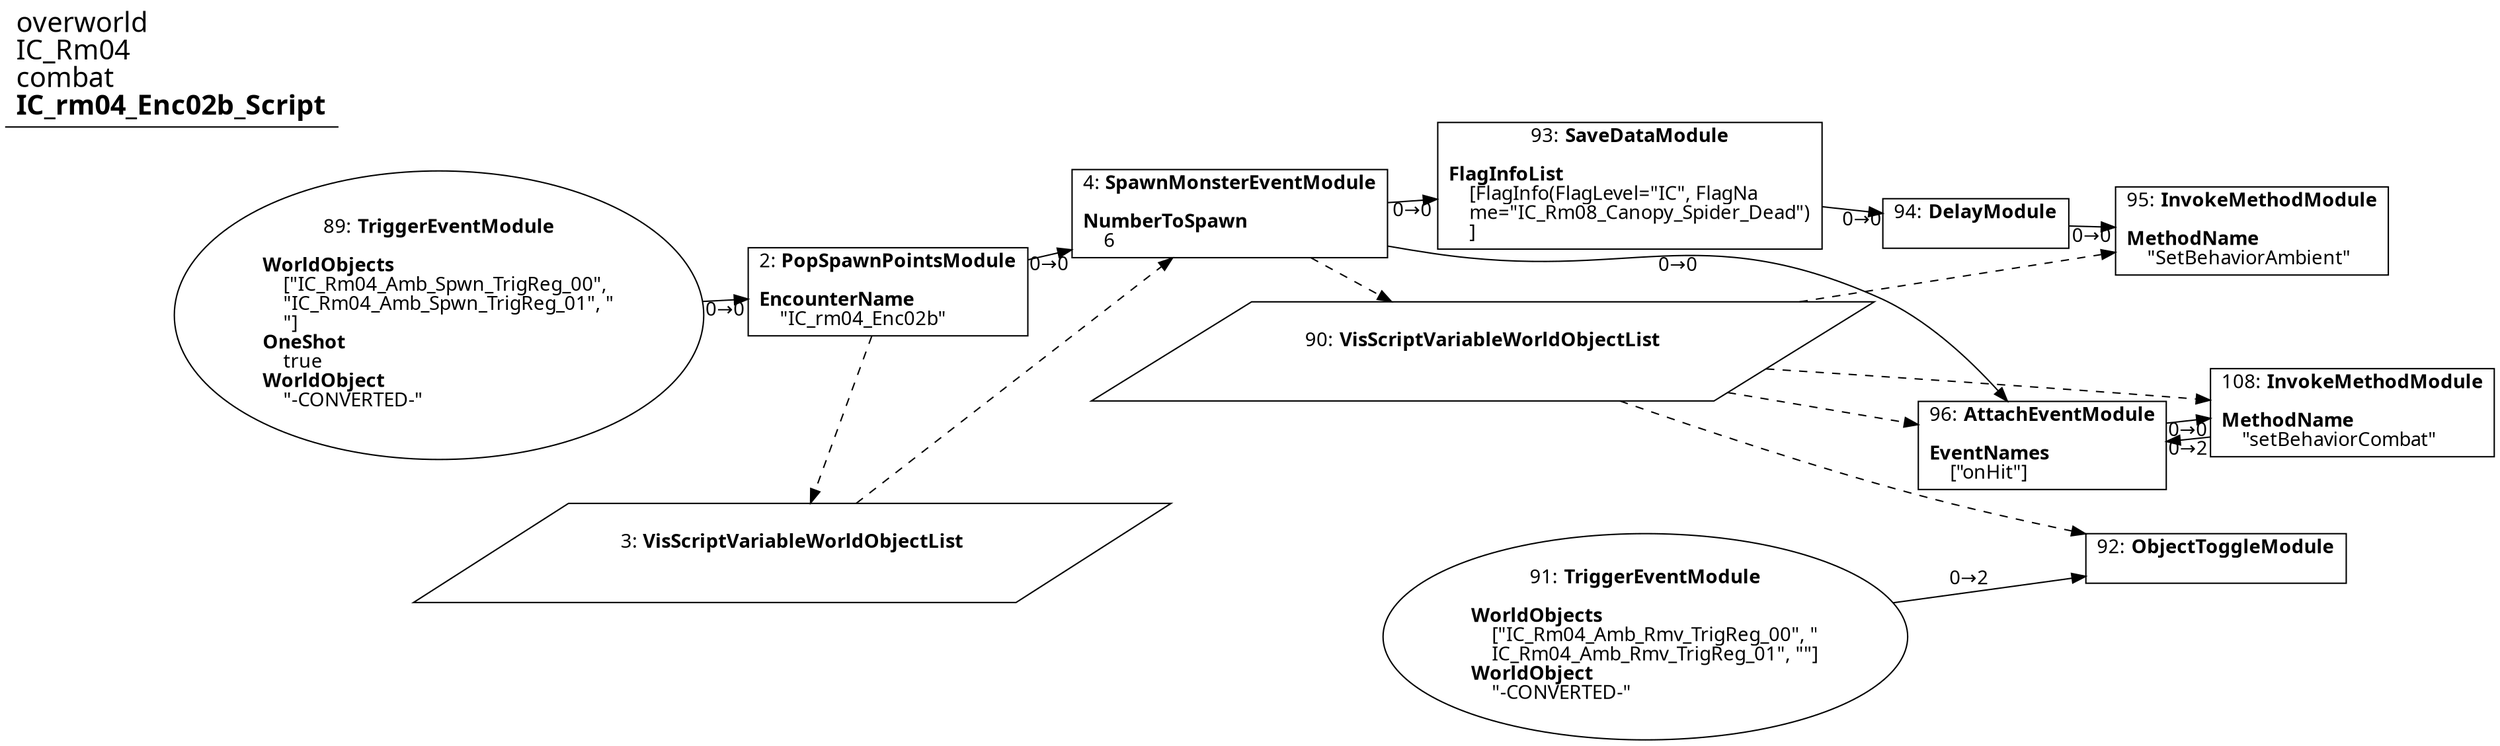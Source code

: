 digraph {
    layout = fdp;
    overlap = prism;
    sep = "+16";
    splines = spline;

    node [ shape = box ];

    graph [ fontname = "Segoe UI" ];
    node [ fontname = "Segoe UI" ];
    edge [ fontname = "Segoe UI" ];

    2 [ label = <2: <b>PopSpawnPointsModule</b><br/><br/><b>EncounterName</b><br align="left"/>    &quot;IC_rm04_Enc02b&quot;<br align="left"/>> ];
    2 [ pos = "0.29000002,-0.27400002!" ];
    2 -> 4 [ label = "0→0" ];
    2 -> 3 [ style = dashed ];

    3 [ label = <3: <b>VisScriptVariableWorldObjectList</b><br/><br/>> ];
    3 [ shape = parallelogram ]
    3 [ pos = "0.57600003,-0.39400002!" ];

    4 [ label = <4: <b>SpawnMonsterEventModule</b><br/><br/><b>NumberToSpawn</b><br align="left"/>    6<br align="left"/>> ];
    4 [ pos = "0.80700004,-0.27400002!" ];
    4 -> 93 [ label = "0→0" ];
    4 -> 96 [ label = "0→0" ];
    3 -> 4 [ style = dashed ];
    4 -> 90 [ style = dashed ];

    89 [ label = <89: <b>TriggerEventModule</b><br/><br/><b>WorldObjects</b><br align="left"/>    [&quot;IC_Rm04_Amb_Spwn_TrigReg_00&quot;, <br align="left"/>    &quot;IC_Rm04_Amb_Spwn_TrigReg_01&quot;, &quot;<br align="left"/>    &quot;]<br align="left"/><b>OneShot</b><br align="left"/>    true<br align="left"/><b>WorldObject</b><br align="left"/>    &quot;-CONVERTED-&quot;<br align="left"/>> ];
    89 [ shape = oval ]
    89 [ pos = "0.020000001,-0.27400002!" ];
    89 -> 2 [ label = "0→0" ];

    90 [ label = <90: <b>VisScriptVariableWorldObjectList</b><br/><br/>> ];
    90 [ shape = parallelogram ]
    90 [ pos = "1.258,-0.44000003!" ];

    91 [ label = <91: <b>TriggerEventModule</b><br/><br/><b>WorldObjects</b><br align="left"/>    [&quot;IC_Rm04_Amb_Rmv_TrigReg_00&quot;, &quot;<br align="left"/>    IC_Rm04_Amb_Rmv_TrigReg_01&quot;, &quot;&quot;]<br align="left"/><b>WorldObject</b><br align="left"/>    &quot;-CONVERTED-&quot;<br align="left"/>> ];
    91 [ shape = oval ]
    91 [ pos = "1.2670001,-0.708!" ];
    91 -> 92 [ label = "0→2" ];

    92 [ label = <92: <b>ObjectToggleModule</b><br/><br/>> ];
    92 [ pos = "1.6110001,-0.66200006!" ];
    90 -> 92 [ style = dashed ];

    93 [ label = <93: <b>SaveDataModule</b><br/><br/><b>FlagInfoList</b><br align="left"/>    [FlagInfo(FlagLevel=&quot;IC&quot;, FlagNa<br align="left"/>    me=&quot;IC_Rm08_Canopy_Spider_Dead&quot;)<br align="left"/>    ]<br align="left"/>> ];
    93 [ pos = "1.2600001,-0.27400002!" ];
    93 -> 94 [ label = "0→0" ];

    94 [ label = <94: <b>DelayModule</b><br/><br/>> ];
    94 [ pos = "1.4920001,-0.27400002!" ];
    94 -> 95 [ label = "0→0" ];

    95 [ label = <95: <b>InvokeMethodModule</b><br/><br/><b>MethodName</b><br align="left"/>    &quot;SetBehaviorAmbient&quot;<br align="left"/>> ];
    95 [ pos = "1.669,-0.27400002!" ];
    90 -> 95 [ style = dashed ];

    96 [ label = <96: <b>AttachEventModule</b><br/><br/><b>EventNames</b><br align="left"/>    [&quot;onHit&quot;]<br align="left"/>> ];
    96 [ pos = "1.4890001,-0.497!" ];
    96 -> 108 [ label = "0→0" ];
    90 -> 96 [ style = dashed ];

    108 [ label = <108: <b>InvokeMethodModule</b><br/><br/><b>MethodName</b><br align="left"/>    &quot;setBehaviorCombat&quot;<br align="left"/>> ];
    108 [ pos = "1.7490001,-0.49600002!" ];
    108 -> 96 [ label = "0→2" ];
    90 -> 108 [ style = dashed ];

    title [ pos = "0.019000001,-0.273!" ];
    title [ shape = underline ];
    title [ label = <<font point-size="20">overworld<br align="left"/>IC_Rm04<br align="left"/>combat<br align="left"/><b>IC_rm04_Enc02b_Script</b><br align="left"/></font>> ];
}
